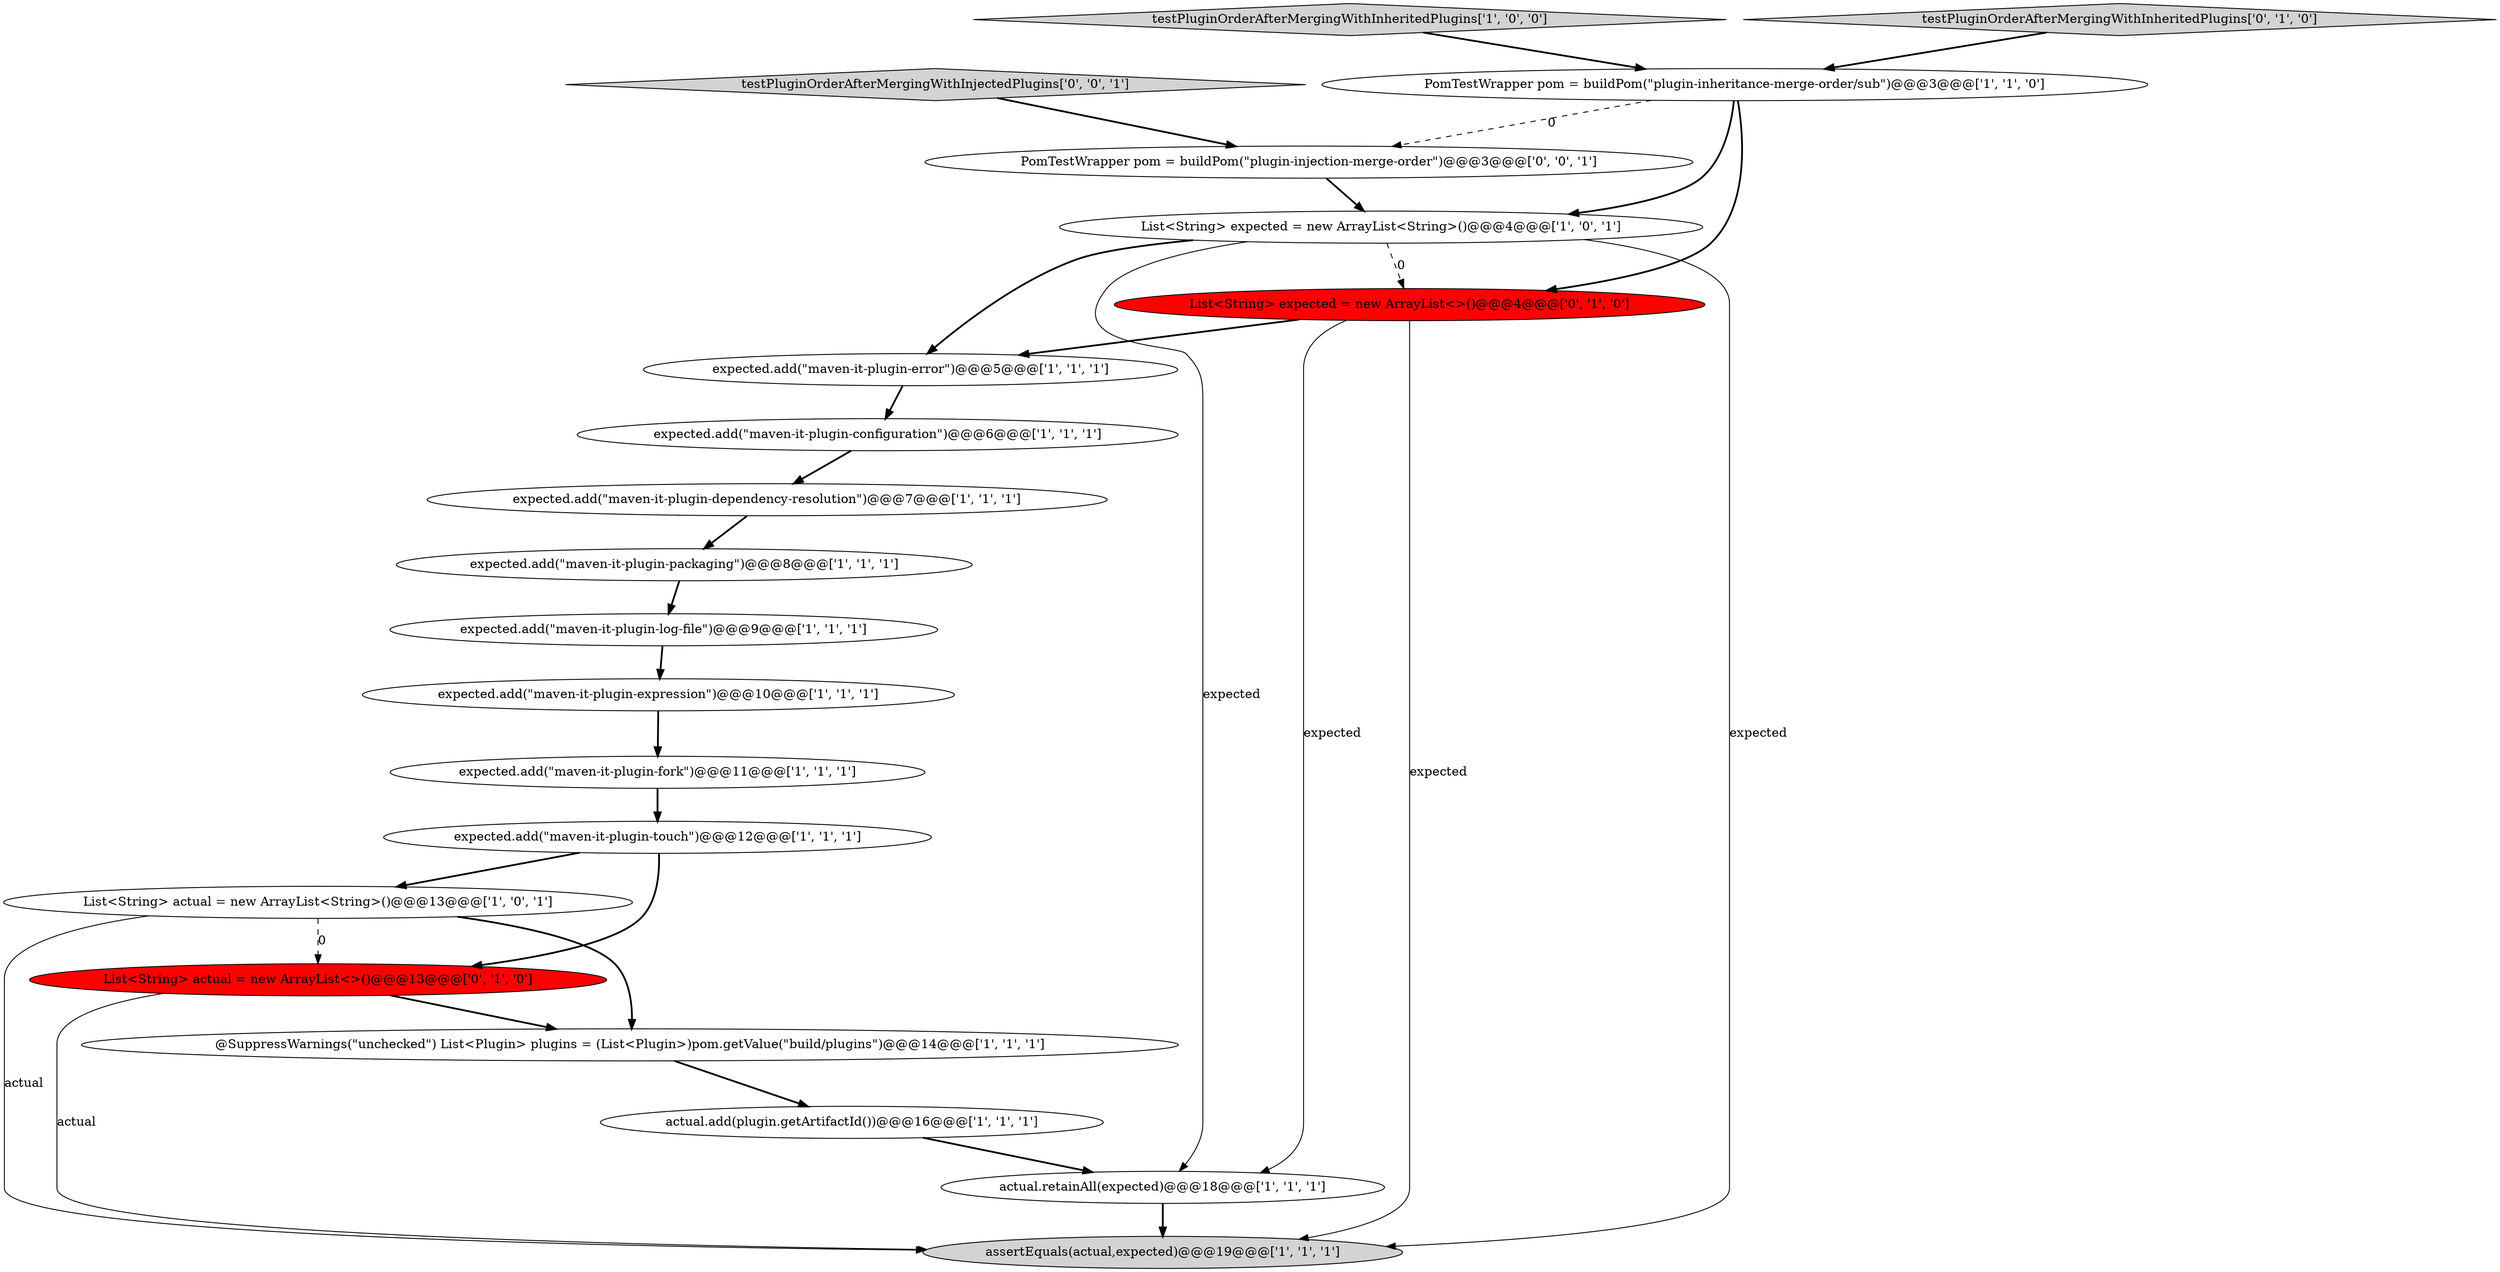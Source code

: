 digraph {
15 [style = filled, label = "List<String> actual = new ArrayList<String>()@@@13@@@['1', '0', '1']", fillcolor = white, shape = ellipse image = "AAA0AAABBB1BBB"];
8 [style = filled, label = "actual.retainAll(expected)@@@18@@@['1', '1', '1']", fillcolor = white, shape = ellipse image = "AAA0AAABBB1BBB"];
14 [style = filled, label = "actual.add(plugin.getArtifactId())@@@16@@@['1', '1', '1']", fillcolor = white, shape = ellipse image = "AAA0AAABBB1BBB"];
17 [style = filled, label = "List<String> actual = new ArrayList<>()@@@13@@@['0', '1', '0']", fillcolor = red, shape = ellipse image = "AAA1AAABBB2BBB"];
19 [style = filled, label = "testPluginOrderAfterMergingWithInjectedPlugins['0', '0', '1']", fillcolor = lightgray, shape = diamond image = "AAA0AAABBB3BBB"];
3 [style = filled, label = "assertEquals(actual,expected)@@@19@@@['1', '1', '1']", fillcolor = lightgray, shape = ellipse image = "AAA0AAABBB1BBB"];
13 [style = filled, label = "expected.add(\"maven-it-plugin-expression\")@@@10@@@['1', '1', '1']", fillcolor = white, shape = ellipse image = "AAA0AAABBB1BBB"];
12 [style = filled, label = "expected.add(\"maven-it-plugin-configuration\")@@@6@@@['1', '1', '1']", fillcolor = white, shape = ellipse image = "AAA0AAABBB1BBB"];
10 [style = filled, label = "expected.add(\"maven-it-plugin-error\")@@@5@@@['1', '1', '1']", fillcolor = white, shape = ellipse image = "AAA0AAABBB1BBB"];
6 [style = filled, label = "expected.add(\"maven-it-plugin-packaging\")@@@8@@@['1', '1', '1']", fillcolor = white, shape = ellipse image = "AAA0AAABBB1BBB"];
2 [style = filled, label = "expected.add(\"maven-it-plugin-log-file\")@@@9@@@['1', '1', '1']", fillcolor = white, shape = ellipse image = "AAA0AAABBB1BBB"];
1 [style = filled, label = "PomTestWrapper pom = buildPom(\"plugin-inheritance-merge-order/sub\")@@@3@@@['1', '1', '0']", fillcolor = white, shape = ellipse image = "AAA0AAABBB1BBB"];
7 [style = filled, label = "List<String> expected = new ArrayList<String>()@@@4@@@['1', '0', '1']", fillcolor = white, shape = ellipse image = "AAA0AAABBB1BBB"];
11 [style = filled, label = "expected.add(\"maven-it-plugin-dependency-resolution\")@@@7@@@['1', '1', '1']", fillcolor = white, shape = ellipse image = "AAA0AAABBB1BBB"];
20 [style = filled, label = "PomTestWrapper pom = buildPom(\"plugin-injection-merge-order\")@@@3@@@['0', '0', '1']", fillcolor = white, shape = ellipse image = "AAA0AAABBB3BBB"];
5 [style = filled, label = "testPluginOrderAfterMergingWithInheritedPlugins['1', '0', '0']", fillcolor = lightgray, shape = diamond image = "AAA0AAABBB1BBB"];
16 [style = filled, label = "testPluginOrderAfterMergingWithInheritedPlugins['0', '1', '0']", fillcolor = lightgray, shape = diamond image = "AAA0AAABBB2BBB"];
4 [style = filled, label = "expected.add(\"maven-it-plugin-touch\")@@@12@@@['1', '1', '1']", fillcolor = white, shape = ellipse image = "AAA0AAABBB1BBB"];
18 [style = filled, label = "List<String> expected = new ArrayList<>()@@@4@@@['0', '1', '0']", fillcolor = red, shape = ellipse image = "AAA1AAABBB2BBB"];
9 [style = filled, label = "expected.add(\"maven-it-plugin-fork\")@@@11@@@['1', '1', '1']", fillcolor = white, shape = ellipse image = "AAA0AAABBB1BBB"];
0 [style = filled, label = "@SuppressWarnings(\"unchecked\") List<Plugin> plugins = (List<Plugin>)pom.getValue(\"build/plugins\")@@@14@@@['1', '1', '1']", fillcolor = white, shape = ellipse image = "AAA0AAABBB1BBB"];
18->8 [style = solid, label="expected"];
7->8 [style = solid, label="expected"];
4->17 [style = bold, label=""];
7->18 [style = dashed, label="0"];
18->3 [style = solid, label="expected"];
7->10 [style = bold, label=""];
19->20 [style = bold, label=""];
9->4 [style = bold, label=""];
11->6 [style = bold, label=""];
8->3 [style = bold, label=""];
4->15 [style = bold, label=""];
12->11 [style = bold, label=""];
1->18 [style = bold, label=""];
1->7 [style = bold, label=""];
7->3 [style = solid, label="expected"];
2->13 [style = bold, label=""];
6->2 [style = bold, label=""];
1->20 [style = dashed, label="0"];
5->1 [style = bold, label=""];
0->14 [style = bold, label=""];
17->0 [style = bold, label=""];
18->10 [style = bold, label=""];
16->1 [style = bold, label=""];
10->12 [style = bold, label=""];
15->0 [style = bold, label=""];
15->3 [style = solid, label="actual"];
15->17 [style = dashed, label="0"];
14->8 [style = bold, label=""];
13->9 [style = bold, label=""];
20->7 [style = bold, label=""];
17->3 [style = solid, label="actual"];
}
